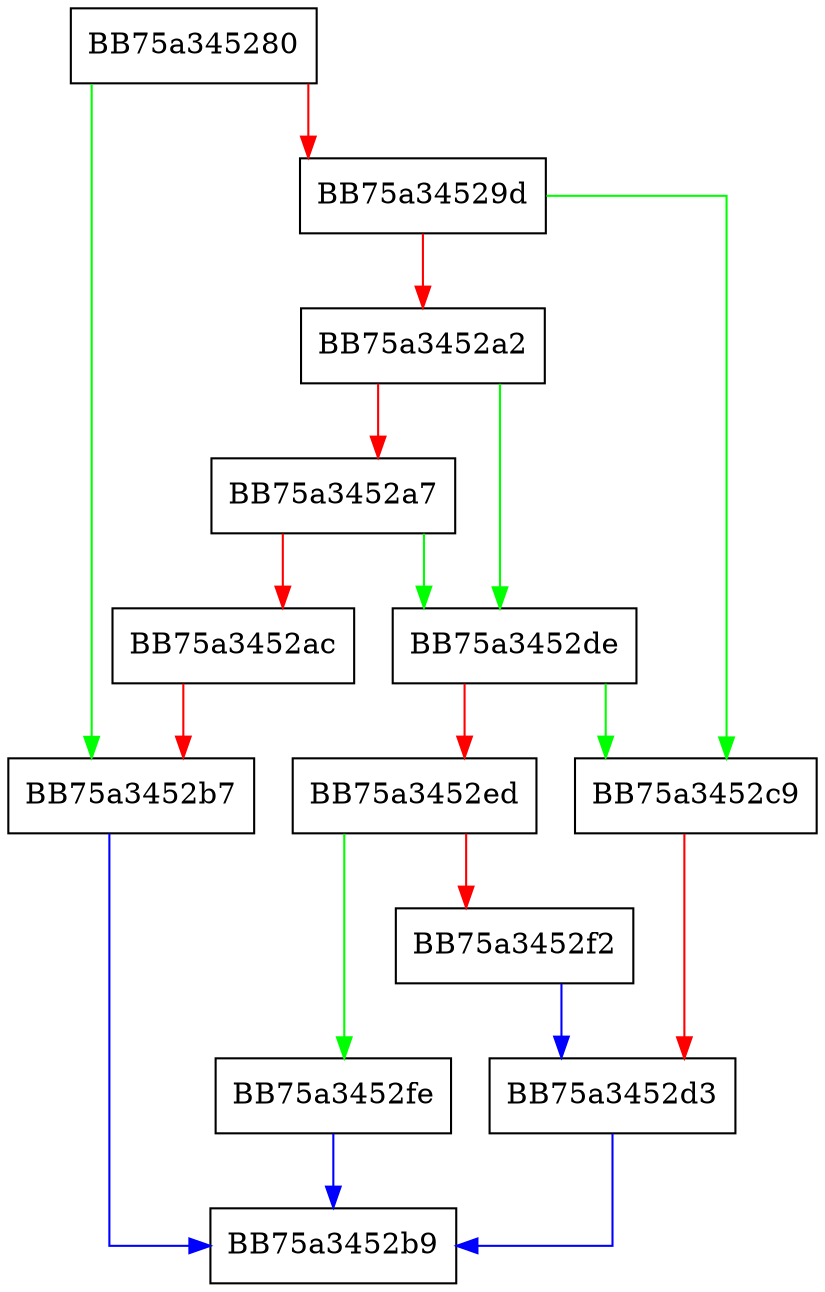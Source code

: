 digraph memcpy_s {
  node [shape="box"];
  graph [splines=ortho];
  BB75a345280 -> BB75a3452b7 [color="green"];
  BB75a345280 -> BB75a34529d [color="red"];
  BB75a34529d -> BB75a3452c9 [color="green"];
  BB75a34529d -> BB75a3452a2 [color="red"];
  BB75a3452a2 -> BB75a3452de [color="green"];
  BB75a3452a2 -> BB75a3452a7 [color="red"];
  BB75a3452a7 -> BB75a3452de [color="green"];
  BB75a3452a7 -> BB75a3452ac [color="red"];
  BB75a3452ac -> BB75a3452b7 [color="red"];
  BB75a3452b7 -> BB75a3452b9 [color="blue"];
  BB75a3452c9 -> BB75a3452d3 [color="red"];
  BB75a3452d3 -> BB75a3452b9 [color="blue"];
  BB75a3452de -> BB75a3452c9 [color="green"];
  BB75a3452de -> BB75a3452ed [color="red"];
  BB75a3452ed -> BB75a3452fe [color="green"];
  BB75a3452ed -> BB75a3452f2 [color="red"];
  BB75a3452f2 -> BB75a3452d3 [color="blue"];
  BB75a3452fe -> BB75a3452b9 [color="blue"];
}